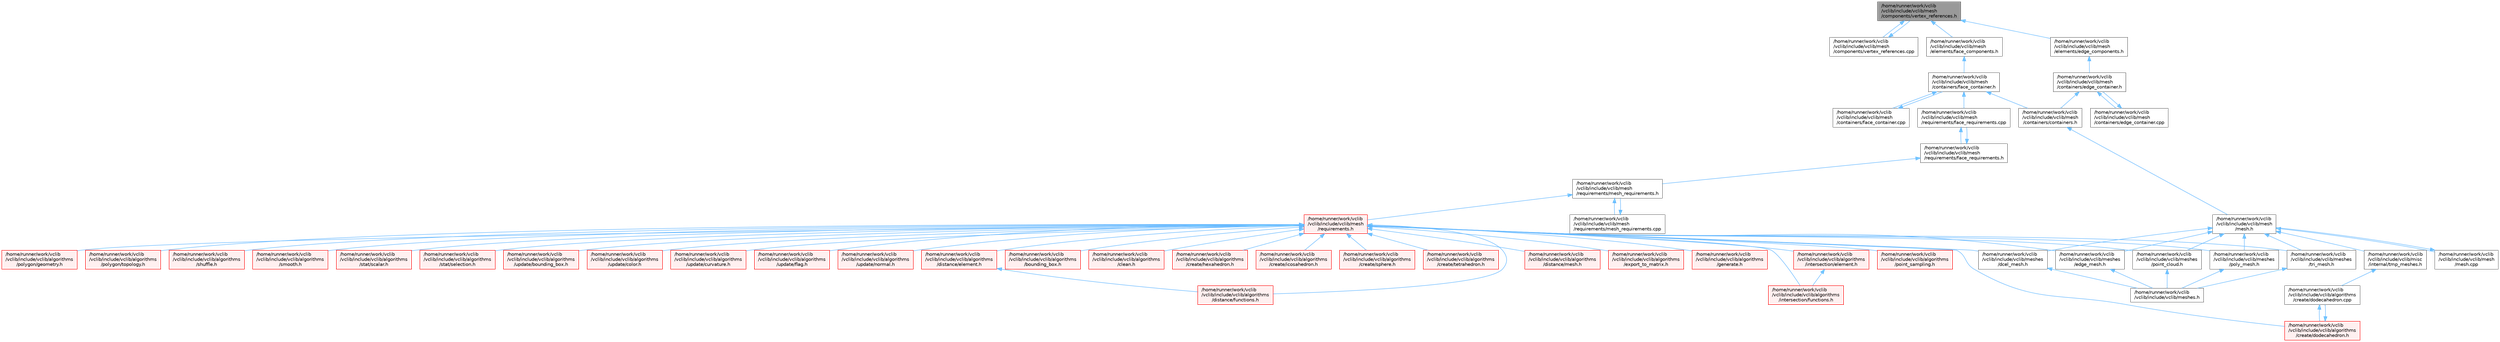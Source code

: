 digraph "/home/runner/work/vclib/vclib/include/vclib/mesh/components/vertex_references.h"
{
 // LATEX_PDF_SIZE
  bgcolor="transparent";
  edge [fontname=Helvetica,fontsize=10,labelfontname=Helvetica,labelfontsize=10];
  node [fontname=Helvetica,fontsize=10,shape=box,height=0.2,width=0.4];
  Node1 [label="/home/runner/work/vclib\l/vclib/include/vclib/mesh\l/components/vertex_references.h",height=0.2,width=0.4,color="gray40", fillcolor="grey60", style="filled", fontcolor="black",tooltip=" "];
  Node1 -> Node2 [dir="back",color="steelblue1",style="solid"];
  Node2 [label="/home/runner/work/vclib\l/vclib/include/vclib/mesh\l/components/vertex_references.cpp",height=0.2,width=0.4,color="grey40", fillcolor="white", style="filled",URL="$vertex__references_8cpp.html",tooltip=" "];
  Node2 -> Node1 [dir="back",color="steelblue1",style="solid"];
  Node1 -> Node3 [dir="back",color="steelblue1",style="solid"];
  Node3 [label="/home/runner/work/vclib\l/vclib/include/vclib/mesh\l/elements/edge_components.h",height=0.2,width=0.4,color="grey40", fillcolor="white", style="filled",URL="$edge__components_8h.html",tooltip=" "];
  Node3 -> Node4 [dir="back",color="steelblue1",style="solid"];
  Node4 [label="/home/runner/work/vclib\l/vclib/include/vclib/mesh\l/containers/edge_container.h",height=0.2,width=0.4,color="grey40", fillcolor="white", style="filled",URL="$edge__container_8h.html",tooltip=" "];
  Node4 -> Node5 [dir="back",color="steelblue1",style="solid"];
  Node5 [label="/home/runner/work/vclib\l/vclib/include/vclib/mesh\l/containers/containers.h",height=0.2,width=0.4,color="grey40", fillcolor="white", style="filled",URL="$mesh_2containers_2containers_8h.html",tooltip=" "];
  Node5 -> Node6 [dir="back",color="steelblue1",style="solid"];
  Node6 [label="/home/runner/work/vclib\l/vclib/include/vclib/mesh\l/mesh.h",height=0.2,width=0.4,color="grey40", fillcolor="white", style="filled",URL="$mesh_2mesh_8h.html",tooltip=" "];
  Node6 -> Node7 [dir="back",color="steelblue1",style="solid"];
  Node7 [label="/home/runner/work/vclib\l/vclib/include/vclib/mesh\l/mesh.cpp",height=0.2,width=0.4,color="grey40", fillcolor="white", style="filled",URL="$mesh_2mesh_8cpp.html",tooltip=" "];
  Node7 -> Node6 [dir="back",color="steelblue1",style="solid"];
  Node6 -> Node8 [dir="back",color="steelblue1",style="solid"];
  Node8 [label="/home/runner/work/vclib\l/vclib/include/vclib/meshes\l/dcel_mesh.h",height=0.2,width=0.4,color="grey40", fillcolor="white", style="filled",URL="$dcel__mesh_8h.html",tooltip=" "];
  Node8 -> Node9 [dir="back",color="steelblue1",style="solid"];
  Node9 [label="/home/runner/work/vclib\l/vclib/include/vclib/meshes.h",height=0.2,width=0.4,color="grey40", fillcolor="white", style="filled",URL="$meshes_8h.html",tooltip=" "];
  Node6 -> Node10 [dir="back",color="steelblue1",style="solid"];
  Node10 [label="/home/runner/work/vclib\l/vclib/include/vclib/meshes\l/edge_mesh.h",height=0.2,width=0.4,color="grey40", fillcolor="white", style="filled",URL="$edge__mesh_8h.html",tooltip=" "];
  Node10 -> Node9 [dir="back",color="steelblue1",style="solid"];
  Node6 -> Node11 [dir="back",color="steelblue1",style="solid"];
  Node11 [label="/home/runner/work/vclib\l/vclib/include/vclib/meshes\l/point_cloud.h",height=0.2,width=0.4,color="grey40", fillcolor="white", style="filled",URL="$point__cloud_8h.html",tooltip=" "];
  Node11 -> Node9 [dir="back",color="steelblue1",style="solid"];
  Node6 -> Node12 [dir="back",color="steelblue1",style="solid"];
  Node12 [label="/home/runner/work/vclib\l/vclib/include/vclib/meshes\l/poly_mesh.h",height=0.2,width=0.4,color="grey40", fillcolor="white", style="filled",URL="$poly__mesh_8h.html",tooltip=" "];
  Node12 -> Node9 [dir="back",color="steelblue1",style="solid"];
  Node6 -> Node13 [dir="back",color="steelblue1",style="solid"];
  Node13 [label="/home/runner/work/vclib\l/vclib/include/vclib/meshes\l/tri_mesh.h",height=0.2,width=0.4,color="grey40", fillcolor="white", style="filled",URL="$tri__mesh_8h.html",tooltip=" "];
  Node13 -> Node9 [dir="back",color="steelblue1",style="solid"];
  Node6 -> Node14 [dir="back",color="steelblue1",style="solid"];
  Node14 [label="/home/runner/work/vclib\l/vclib/include/vclib/misc\l/internal/tmp_meshes.h",height=0.2,width=0.4,color="grey40", fillcolor="white", style="filled",URL="$tmp__meshes_8h.html",tooltip=" "];
  Node14 -> Node15 [dir="back",color="steelblue1",style="solid"];
  Node15 [label="/home/runner/work/vclib\l/vclib/include/vclib/algorithms\l/create/dodecahedron.cpp",height=0.2,width=0.4,color="grey40", fillcolor="white", style="filled",URL="$dodecahedron_8cpp.html",tooltip=" "];
  Node15 -> Node16 [dir="back",color="steelblue1",style="solid"];
  Node16 [label="/home/runner/work/vclib\l/vclib/include/vclib/algorithms\l/create/dodecahedron.h",height=0.2,width=0.4,color="red", fillcolor="#FFF0F0", style="filled",URL="$dodecahedron_8h.html",tooltip=" "];
  Node16 -> Node15 [dir="back",color="steelblue1",style="solid"];
  Node4 -> Node19 [dir="back",color="steelblue1",style="solid"];
  Node19 [label="/home/runner/work/vclib\l/vclib/include/vclib/mesh\l/containers/edge_container.cpp",height=0.2,width=0.4,color="grey40", fillcolor="white", style="filled",URL="$edge__container_8cpp.html",tooltip=" "];
  Node19 -> Node4 [dir="back",color="steelblue1",style="solid"];
  Node1 -> Node20 [dir="back",color="steelblue1",style="solid"];
  Node20 [label="/home/runner/work/vclib\l/vclib/include/vclib/mesh\l/elements/face_components.h",height=0.2,width=0.4,color="grey40", fillcolor="white", style="filled",URL="$face__components_8h.html",tooltip=" "];
  Node20 -> Node21 [dir="back",color="steelblue1",style="solid"];
  Node21 [label="/home/runner/work/vclib\l/vclib/include/vclib/mesh\l/containers/face_container.h",height=0.2,width=0.4,color="grey40", fillcolor="white", style="filled",URL="$face__container_8h.html",tooltip=" "];
  Node21 -> Node5 [dir="back",color="steelblue1",style="solid"];
  Node21 -> Node22 [dir="back",color="steelblue1",style="solid"];
  Node22 [label="/home/runner/work/vclib\l/vclib/include/vclib/mesh\l/containers/face_container.cpp",height=0.2,width=0.4,color="grey40", fillcolor="white", style="filled",URL="$face__container_8cpp.html",tooltip=" "];
  Node22 -> Node21 [dir="back",color="steelblue1",style="solid"];
  Node21 -> Node23 [dir="back",color="steelblue1",style="solid"];
  Node23 [label="/home/runner/work/vclib\l/vclib/include/vclib/mesh\l/requirements/face_requirements.cpp",height=0.2,width=0.4,color="grey40", fillcolor="white", style="filled",URL="$face__requirements_8cpp.html",tooltip=" "];
  Node23 -> Node24 [dir="back",color="steelblue1",style="solid"];
  Node24 [label="/home/runner/work/vclib\l/vclib/include/vclib/mesh\l/requirements/face_requirements.h",height=0.2,width=0.4,color="grey40", fillcolor="white", style="filled",URL="$face__requirements_8h.html",tooltip=" "];
  Node24 -> Node23 [dir="back",color="steelblue1",style="solid"];
  Node24 -> Node25 [dir="back",color="steelblue1",style="solid"];
  Node25 [label="/home/runner/work/vclib\l/vclib/include/vclib/mesh\l/requirements/mesh_requirements.h",height=0.2,width=0.4,color="grey40", fillcolor="white", style="filled",URL="$mesh__requirements_8h.html",tooltip=" "];
  Node25 -> Node26 [dir="back",color="steelblue1",style="solid"];
  Node26 [label="/home/runner/work/vclib\l/vclib/include/vclib/mesh\l/requirements.h",height=0.2,width=0.4,color="red", fillcolor="#FFF0F0", style="filled",URL="$requirements_8h.html",tooltip=" "];
  Node26 -> Node27 [dir="back",color="steelblue1",style="solid"];
  Node27 [label="/home/runner/work/vclib\l/vclib/include/vclib/algorithms\l/bounding_box.h",height=0.2,width=0.4,color="red", fillcolor="#FFF0F0", style="filled",URL="$algorithms_2bounding__box_8h.html",tooltip=" "];
  Node26 -> Node48 [dir="back",color="steelblue1",style="solid"];
  Node48 [label="/home/runner/work/vclib\l/vclib/include/vclib/algorithms\l/clean.h",height=0.2,width=0.4,color="red", fillcolor="#FFF0F0", style="filled",URL="$clean_8h.html",tooltip=" "];
  Node26 -> Node16 [dir="back",color="steelblue1",style="solid"];
  Node26 -> Node56 [dir="back",color="steelblue1",style="solid"];
  Node56 [label="/home/runner/work/vclib\l/vclib/include/vclib/algorithms\l/create/hexahedron.h",height=0.2,width=0.4,color="red", fillcolor="#FFF0F0", style="filled",URL="$hexahedron_8h.html",tooltip=" "];
  Node26 -> Node58 [dir="back",color="steelblue1",style="solid"];
  Node58 [label="/home/runner/work/vclib\l/vclib/include/vclib/algorithms\l/create/icosahedron.h",height=0.2,width=0.4,color="red", fillcolor="#FFF0F0", style="filled",URL="$icosahedron_8h.html",tooltip=" "];
  Node26 -> Node51 [dir="back",color="steelblue1",style="solid"];
  Node51 [label="/home/runner/work/vclib\l/vclib/include/vclib/algorithms\l/create/sphere.h",height=0.2,width=0.4,color="red", fillcolor="#FFF0F0", style="filled",URL="$algorithms_2create_2sphere_8h.html",tooltip=" "];
  Node26 -> Node60 [dir="back",color="steelblue1",style="solid"];
  Node60 [label="/home/runner/work/vclib\l/vclib/include/vclib/algorithms\l/create/tetrahedron.h",height=0.2,width=0.4,color="red", fillcolor="#FFF0F0", style="filled",URL="$tetrahedron_8h.html",tooltip=" "];
  Node26 -> Node30 [dir="back",color="steelblue1",style="solid"];
  Node30 [label="/home/runner/work/vclib\l/vclib/include/vclib/algorithms\l/distance/element.h",height=0.2,width=0.4,color="red", fillcolor="#FFF0F0", style="filled",URL="$algorithms_2distance_2element_8h.html",tooltip=" "];
  Node30 -> Node31 [dir="back",color="steelblue1",style="solid"];
  Node31 [label="/home/runner/work/vclib\l/vclib/include/vclib/algorithms\l/distance/functions.h",height=0.2,width=0.4,color="red", fillcolor="#FFF0F0", style="filled",URL="$distance_2functions_8h.html",tooltip=" "];
  Node26 -> Node31 [dir="back",color="steelblue1",style="solid"];
  Node26 -> Node38 [dir="back",color="steelblue1",style="solid"];
  Node38 [label="/home/runner/work/vclib\l/vclib/include/vclib/algorithms\l/distance/mesh.h",height=0.2,width=0.4,color="red", fillcolor="#FFF0F0", style="filled",URL="$algorithms_2distance_2mesh_8h.html",tooltip=" "];
  Node26 -> Node62 [dir="back",color="steelblue1",style="solid"];
  Node62 [label="/home/runner/work/vclib\l/vclib/include/vclib/algorithms\l/export_to_matrix.h",height=0.2,width=0.4,color="red", fillcolor="#FFF0F0", style="filled",URL="$export__to__matrix_8h.html",tooltip=" "];
  Node26 -> Node64 [dir="back",color="steelblue1",style="solid"];
  Node64 [label="/home/runner/work/vclib\l/vclib/include/vclib/algorithms\l/generate.h",height=0.2,width=0.4,color="red", fillcolor="#FFF0F0", style="filled",URL="$generate_8h.html",tooltip=" "];
  Node26 -> Node69 [dir="back",color="steelblue1",style="solid"];
  Node69 [label="/home/runner/work/vclib\l/vclib/include/vclib/algorithms\l/intersection/element.h",height=0.2,width=0.4,color="red", fillcolor="#FFF0F0", style="filled",URL="$algorithms_2intersection_2element_8h.html",tooltip=" "];
  Node69 -> Node71 [dir="back",color="steelblue1",style="solid"];
  Node71 [label="/home/runner/work/vclib\l/vclib/include/vclib/algorithms\l/intersection/functions.h",height=0.2,width=0.4,color="red", fillcolor="#FFF0F0", style="filled",URL="$intersection_2functions_8h.html",tooltip=" "];
  Node26 -> Node71 [dir="back",color="steelblue1",style="solid"];
  Node26 -> Node72 [dir="back",color="steelblue1",style="solid"];
  Node72 [label="/home/runner/work/vclib\l/vclib/include/vclib/algorithms\l/point_sampling.h",height=0.2,width=0.4,color="red", fillcolor="#FFF0F0", style="filled",URL="$point__sampling_8h.html",tooltip=" "];
  Node26 -> Node74 [dir="back",color="steelblue1",style="solid"];
  Node74 [label="/home/runner/work/vclib\l/vclib/include/vclib/algorithms\l/polygon/geometry.h",height=0.2,width=0.4,color="red", fillcolor="#FFF0F0", style="filled",URL="$geometry_8h.html",tooltip=" "];
  Node26 -> Node116 [dir="back",color="steelblue1",style="solid"];
  Node116 [label="/home/runner/work/vclib\l/vclib/include/vclib/algorithms\l/polygon/topology.h",height=0.2,width=0.4,color="red", fillcolor="#FFF0F0", style="filled",URL="$polygon_2topology_8h.html",tooltip=" "];
  Node26 -> Node117 [dir="back",color="steelblue1",style="solid"];
  Node117 [label="/home/runner/work/vclib\l/vclib/include/vclib/algorithms\l/shuffle.h",height=0.2,width=0.4,color="red", fillcolor="#FFF0F0", style="filled",URL="$shuffle_8h.html",tooltip=" "];
  Node26 -> Node119 [dir="back",color="steelblue1",style="solid"];
  Node119 [label="/home/runner/work/vclib\l/vclib/include/vclib/algorithms\l/smooth.h",height=0.2,width=0.4,color="red", fillcolor="#FFF0F0", style="filled",URL="$smooth_8h.html",tooltip=" "];
  Node26 -> Node121 [dir="back",color="steelblue1",style="solid"];
  Node121 [label="/home/runner/work/vclib\l/vclib/include/vclib/algorithms\l/stat/scalar.h",height=0.2,width=0.4,color="red", fillcolor="#FFF0F0", style="filled",URL="$algorithms_2stat_2scalar_8h.html",tooltip=" "];
  Node26 -> Node123 [dir="back",color="steelblue1",style="solid"];
  Node123 [label="/home/runner/work/vclib\l/vclib/include/vclib/algorithms\l/stat/selection.h",height=0.2,width=0.4,color="red", fillcolor="#FFF0F0", style="filled",URL="$algorithms_2stat_2selection_8h.html",tooltip=" "];
  Node26 -> Node47 [dir="back",color="steelblue1",style="solid"];
  Node47 [label="/home/runner/work/vclib\l/vclib/include/vclib/algorithms\l/update/bounding_box.h",height=0.2,width=0.4,color="red", fillcolor="#FFF0F0", style="filled",URL="$algorithms_2update_2bounding__box_8h.html",tooltip=" "];
  Node26 -> Node53 [dir="back",color="steelblue1",style="solid"];
  Node53 [label="/home/runner/work/vclib\l/vclib/include/vclib/algorithms\l/update/color.h",height=0.2,width=0.4,color="red", fillcolor="#FFF0F0", style="filled",URL="$algorithms_2update_2color_8h.html",tooltip=" "];
  Node26 -> Node40 [dir="back",color="steelblue1",style="solid"];
  Node40 [label="/home/runner/work/vclib\l/vclib/include/vclib/algorithms\l/update/curvature.h",height=0.2,width=0.4,color="red", fillcolor="#FFF0F0", style="filled",URL="$curvature_8h.html",tooltip=" "];
  Node26 -> Node125 [dir="back",color="steelblue1",style="solid"];
  Node125 [label="/home/runner/work/vclib\l/vclib/include/vclib/algorithms\l/update/flag.h",height=0.2,width=0.4,color="red", fillcolor="#FFF0F0", style="filled",URL="$flag_8h.html",tooltip=" "];
  Node26 -> Node77 [dir="back",color="steelblue1",style="solid"];
  Node77 [label="/home/runner/work/vclib\l/vclib/include/vclib/algorithms\l/update/normal.h",height=0.2,width=0.4,color="red", fillcolor="#FFF0F0", style="filled",URL="$algorithms_2update_2normal_8h.html",tooltip=" "];
  Node26 -> Node8 [dir="back",color="steelblue1",style="solid"];
  Node26 -> Node10 [dir="back",color="steelblue1",style="solid"];
  Node26 -> Node11 [dir="back",color="steelblue1",style="solid"];
  Node26 -> Node12 [dir="back",color="steelblue1",style="solid"];
  Node26 -> Node13 [dir="back",color="steelblue1",style="solid"];
  Node25 -> Node170 [dir="back",color="steelblue1",style="solid"];
  Node170 [label="/home/runner/work/vclib\l/vclib/include/vclib/mesh\l/requirements/mesh_requirements.cpp",height=0.2,width=0.4,color="grey40", fillcolor="white", style="filled",URL="$mesh__requirements_8cpp.html",tooltip=" "];
  Node170 -> Node25 [dir="back",color="steelblue1",style="solid"];
}
